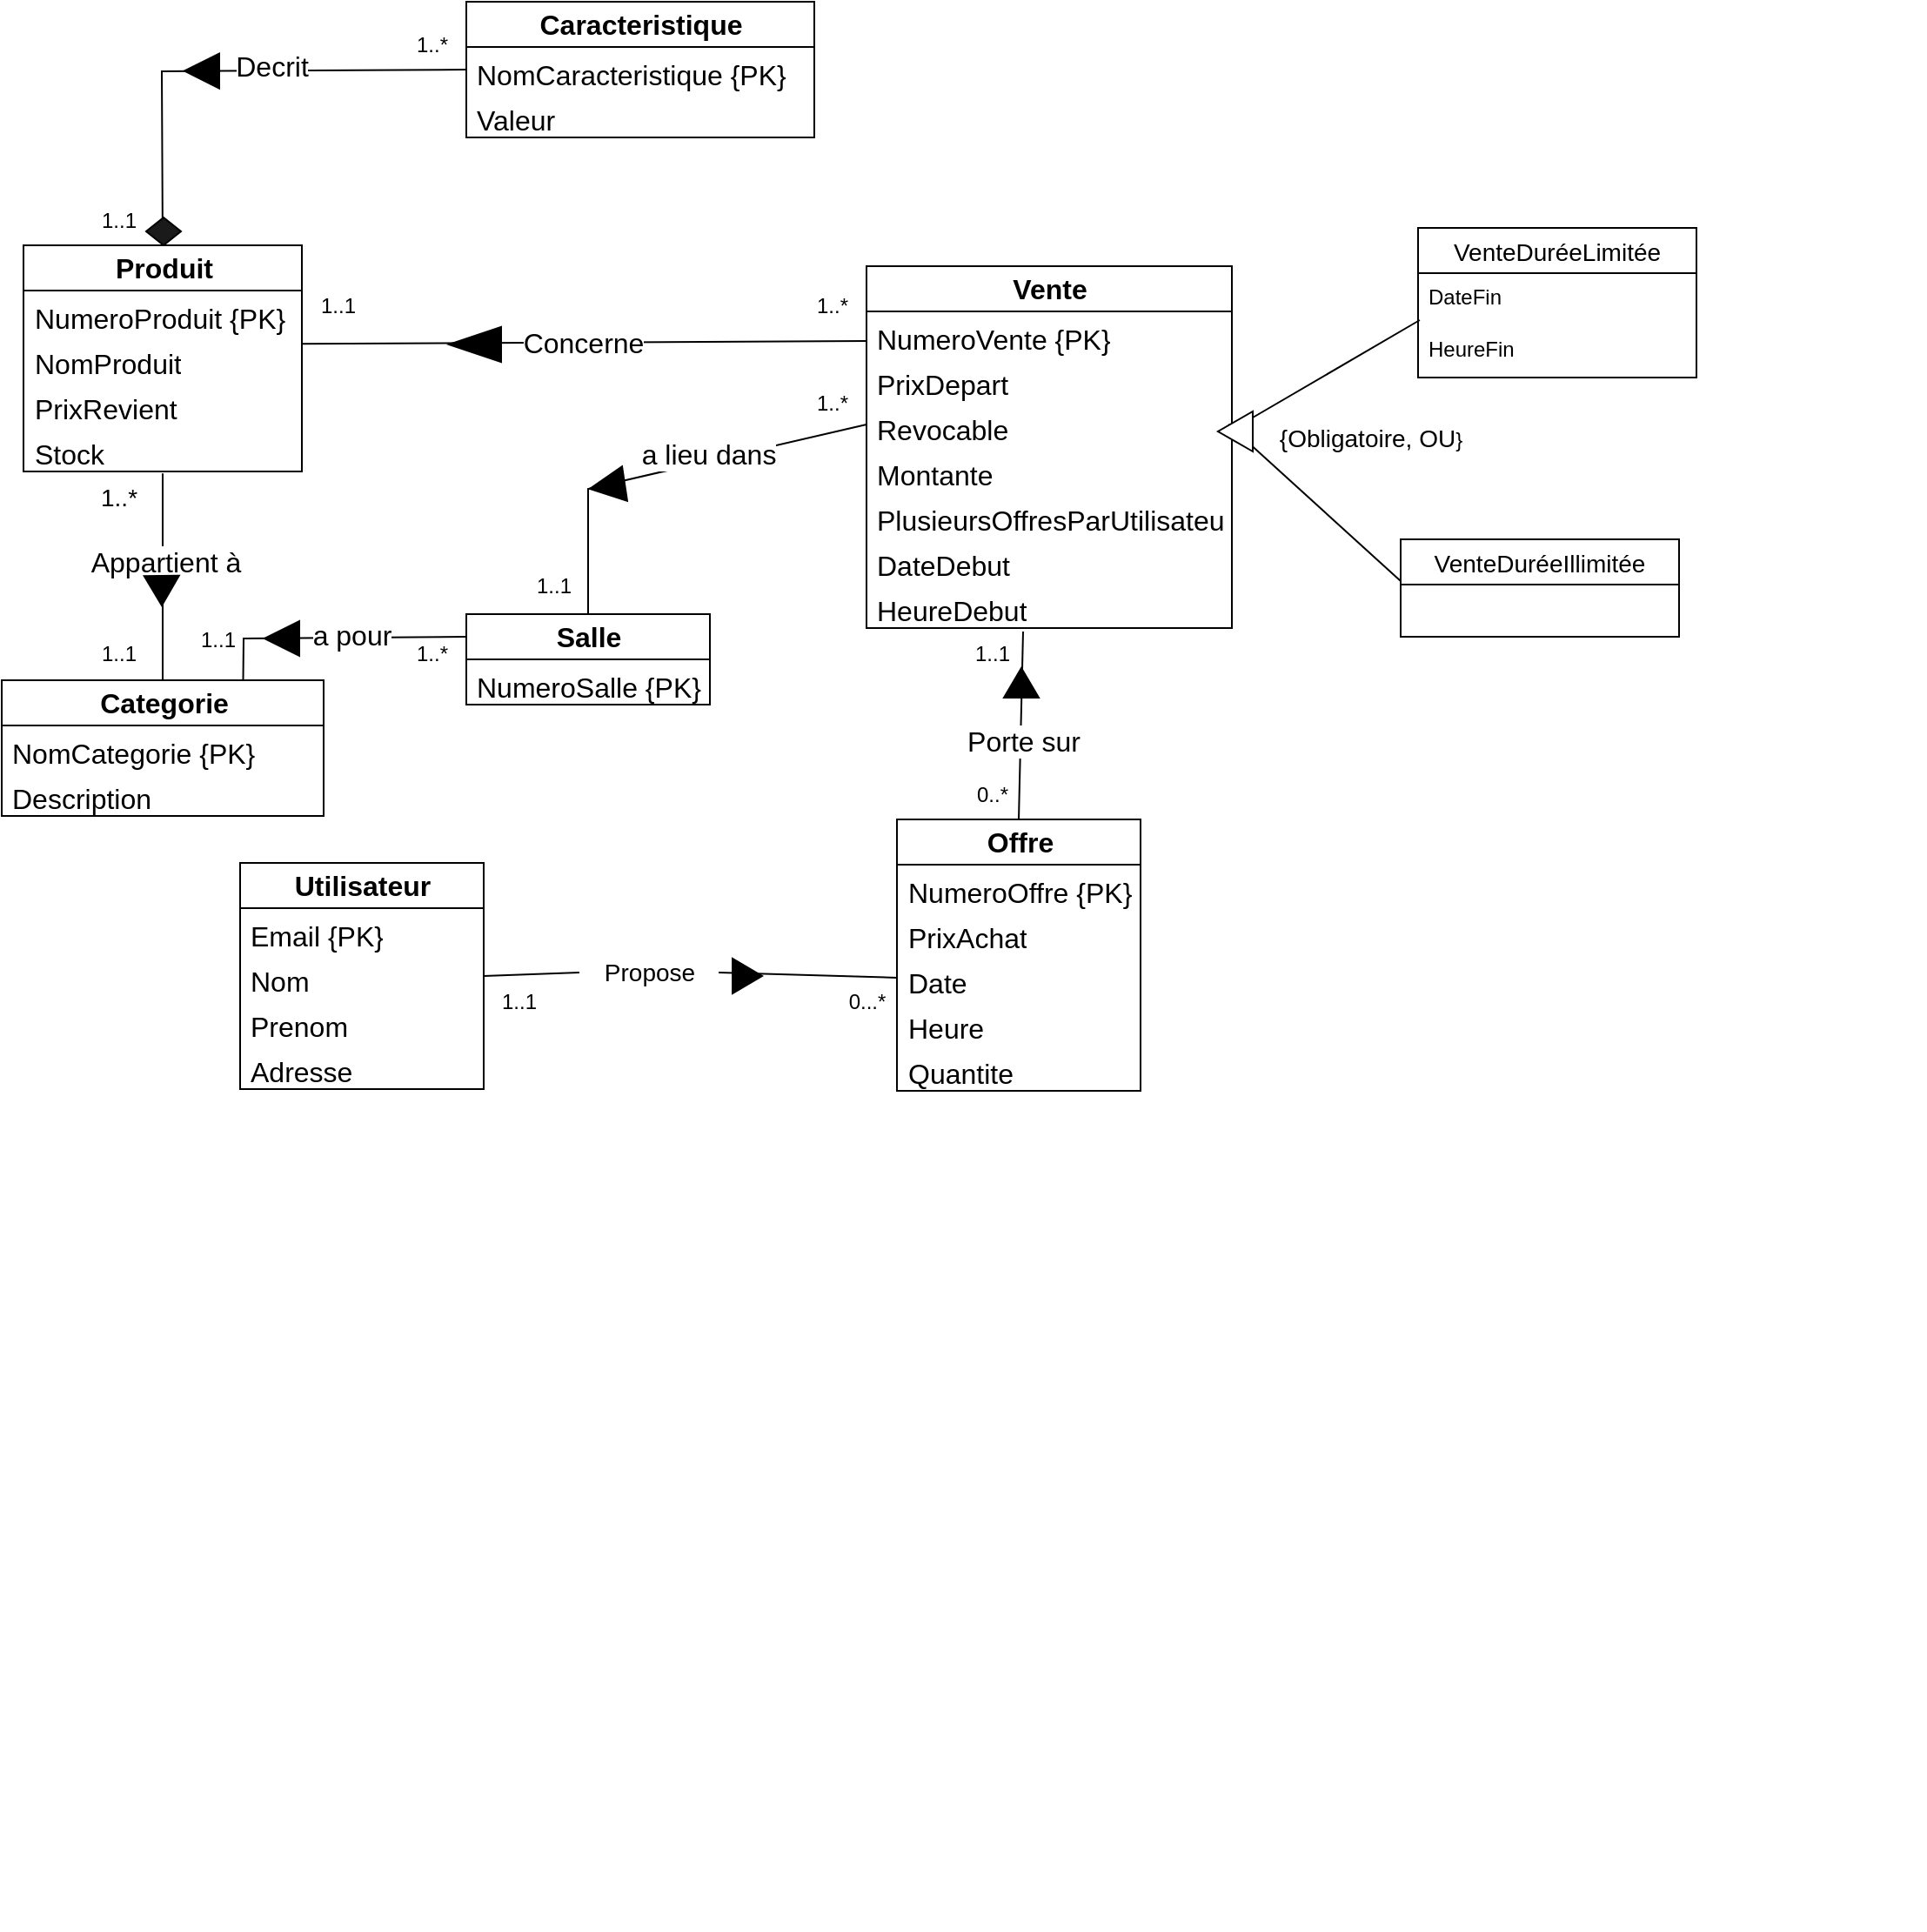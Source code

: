 <mxfile version="25.0.1">
  <diagram name="Page-1" id="RdVu133UnOC6xE2z4zcR">
    <mxGraphModel dx="1266" dy="1747" grid="1" gridSize="10" guides="1" tooltips="1" connect="1" arrows="1" fold="1" page="1" pageScale="1" pageWidth="850" pageHeight="1100" math="0" shadow="0">
      <root>
        <mxCell id="0" />
        <mxCell id="1" parent="0" />
        <mxCell id="Kk07qLeJEpXIO3rxvP4H-4" value="&lt;b&gt;Produit&lt;/b&gt;" style="swimlane;fontStyle=0;childLayout=stackLayout;horizontal=1;startSize=26;fillColor=none;horizontalStack=0;resizeParent=1;resizeParentMax=0;resizeLast=0;collapsible=1;marginBottom=0;html=1;fontSize=16;" parent="1" vertex="1">
          <mxGeometry x="65.5" y="-140" width="160" height="130" as="geometry" />
        </mxCell>
        <mxCell id="Kk07qLeJEpXIO3rxvP4H-5" value="NumeroProduit {PK}" style="text;strokeColor=none;fillColor=none;align=left;verticalAlign=top;spacingLeft=4;spacingRight=4;overflow=hidden;rotatable=0;points=[[0,0.5],[1,0.5]];portConstraint=eastwest;whiteSpace=wrap;html=1;fontSize=16;" parent="Kk07qLeJEpXIO3rxvP4H-4" vertex="1">
          <mxGeometry y="26" width="160" height="26" as="geometry" />
        </mxCell>
        <mxCell id="Kk07qLeJEpXIO3rxvP4H-6" value="NomProduit" style="text;strokeColor=none;fillColor=none;align=left;verticalAlign=top;spacingLeft=4;spacingRight=4;overflow=hidden;rotatable=0;points=[[0,0.5],[1,0.5]];portConstraint=eastwest;whiteSpace=wrap;html=1;fontSize=16;" parent="Kk07qLeJEpXIO3rxvP4H-4" vertex="1">
          <mxGeometry y="52" width="160" height="26" as="geometry" />
        </mxCell>
        <mxCell id="Kk07qLeJEpXIO3rxvP4H-8" value="PrixRevient" style="text;strokeColor=none;fillColor=none;align=left;verticalAlign=top;spacingLeft=4;spacingRight=4;overflow=hidden;rotatable=0;points=[[0,0.5],[1,0.5]];portConstraint=eastwest;whiteSpace=wrap;html=1;fontSize=16;" parent="Kk07qLeJEpXIO3rxvP4H-4" vertex="1">
          <mxGeometry y="78" width="160" height="26" as="geometry" />
        </mxCell>
        <mxCell id="Kk07qLeJEpXIO3rxvP4H-9" value="Stock" style="text;strokeColor=none;fillColor=none;align=left;verticalAlign=top;spacingLeft=4;spacingRight=4;overflow=hidden;rotatable=0;points=[[0,0.5],[1,0.5]];portConstraint=eastwest;whiteSpace=wrap;html=1;fontSize=16;" parent="Kk07qLeJEpXIO3rxvP4H-4" vertex="1">
          <mxGeometry y="104" width="160" height="26" as="geometry" />
        </mxCell>
        <mxCell id="Kk07qLeJEpXIO3rxvP4H-11" value="&lt;b&gt;Vente&lt;/b&gt;" style="swimlane;fontStyle=0;childLayout=stackLayout;horizontal=1;startSize=26;fillColor=none;horizontalStack=0;resizeParent=1;resizeParentMax=0;resizeLast=0;collapsible=1;marginBottom=0;html=1;fontSize=16;" parent="1" vertex="1">
          <mxGeometry x="550" y="-128" width="210" height="208" as="geometry" />
        </mxCell>
        <mxCell id="Kk07qLeJEpXIO3rxvP4H-12" value="NumeroVente {PK}" style="text;strokeColor=none;fillColor=none;align=left;verticalAlign=top;spacingLeft=4;spacingRight=4;overflow=hidden;rotatable=0;points=[[0,0.5],[1,0.5]];portConstraint=eastwest;whiteSpace=wrap;html=1;fontSize=16;" parent="Kk07qLeJEpXIO3rxvP4H-11" vertex="1">
          <mxGeometry y="26" width="210" height="26" as="geometry" />
        </mxCell>
        <mxCell id="Kk07qLeJEpXIO3rxvP4H-15" value="PrixDepart" style="text;strokeColor=none;fillColor=none;align=left;verticalAlign=top;spacingLeft=4;spacingRight=4;overflow=hidden;rotatable=0;points=[[0,0.5],[1,0.5]];portConstraint=eastwest;whiteSpace=wrap;html=1;fontSize=16;" parent="Kk07qLeJEpXIO3rxvP4H-11" vertex="1">
          <mxGeometry y="52" width="210" height="26" as="geometry" />
        </mxCell>
        <mxCell id="Kk07qLeJEpXIO3rxvP4H-16" value="Revocable" style="text;strokeColor=none;fillColor=none;align=left;verticalAlign=top;spacingLeft=4;spacingRight=4;overflow=hidden;rotatable=0;points=[[0,0.5],[1,0.5]];portConstraint=eastwest;whiteSpace=wrap;html=1;fontSize=16;" parent="Kk07qLeJEpXIO3rxvP4H-11" vertex="1">
          <mxGeometry y="78" width="210" height="26" as="geometry" />
        </mxCell>
        <mxCell id="Kk07qLeJEpXIO3rxvP4H-17" value="Montante" style="text;strokeColor=none;fillColor=none;align=left;verticalAlign=top;spacingLeft=4;spacingRight=4;overflow=hidden;rotatable=0;points=[[0,0.5],[1,0.5]];portConstraint=eastwest;whiteSpace=wrap;html=1;fontSize=16;" parent="Kk07qLeJEpXIO3rxvP4H-11" vertex="1">
          <mxGeometry y="104" width="210" height="26" as="geometry" />
        </mxCell>
        <mxCell id="Kk07qLeJEpXIO3rxvP4H-18" value="PlusieursOffresParUtilisateur" style="text;strokeColor=none;fillColor=none;align=left;verticalAlign=top;spacingLeft=4;spacingRight=4;overflow=hidden;rotatable=0;points=[[0,0.5],[1,0.5]];portConstraint=eastwest;whiteSpace=wrap;html=1;fontSize=16;" parent="Kk07qLeJEpXIO3rxvP4H-11" vertex="1">
          <mxGeometry y="130" width="210" height="26" as="geometry" />
        </mxCell>
        <mxCell id="3JLhLIhkKtou7sBWy52v-26" value="DateDebut" style="text;strokeColor=none;fillColor=none;align=left;verticalAlign=top;spacingLeft=4;spacingRight=4;overflow=hidden;rotatable=0;points=[[0,0.5],[1,0.5]];portConstraint=eastwest;whiteSpace=wrap;html=1;fontSize=16;" parent="Kk07qLeJEpXIO3rxvP4H-11" vertex="1">
          <mxGeometry y="156" width="210" height="26" as="geometry" />
        </mxCell>
        <mxCell id="3JLhLIhkKtou7sBWy52v-27" value="HeureDebut" style="text;strokeColor=none;fillColor=none;align=left;verticalAlign=top;spacingLeft=4;spacingRight=4;overflow=hidden;rotatable=0;points=[[0,0.5],[1,0.5]];portConstraint=eastwest;whiteSpace=wrap;html=1;fontSize=16;" parent="Kk07qLeJEpXIO3rxvP4H-11" vertex="1">
          <mxGeometry y="182" width="210" height="26" as="geometry" />
        </mxCell>
        <mxCell id="Kk07qLeJEpXIO3rxvP4H-19" value="&lt;b&gt;Salle&lt;/b&gt;" style="swimlane;fontStyle=0;childLayout=stackLayout;horizontal=1;startSize=26;fillColor=none;horizontalStack=0;resizeParent=1;resizeParentMax=0;resizeLast=0;collapsible=1;marginBottom=0;html=1;fontSize=16;" parent="1" vertex="1">
          <mxGeometry x="320" y="72" width="140" height="52" as="geometry" />
        </mxCell>
        <mxCell id="Kk07qLeJEpXIO3rxvP4H-20" value="NumeroSalle {PK}" style="text;strokeColor=none;fillColor=none;align=left;verticalAlign=top;spacingLeft=4;spacingRight=4;overflow=hidden;rotatable=0;points=[[0,0.5],[1,0.5]];portConstraint=eastwest;whiteSpace=wrap;html=1;fontSize=16;" parent="Kk07qLeJEpXIO3rxvP4H-19" vertex="1">
          <mxGeometry y="26" width="140" height="26" as="geometry" />
        </mxCell>
        <mxCell id="Kk07qLeJEpXIO3rxvP4H-23" value="&lt;b&gt;Categorie&lt;/b&gt;" style="swimlane;fontStyle=0;childLayout=stackLayout;horizontal=1;startSize=26;fillColor=none;horizontalStack=0;resizeParent=1;resizeParentMax=0;resizeLast=0;collapsible=1;marginBottom=0;html=1;fontSize=16;" parent="1" vertex="1">
          <mxGeometry x="53" y="110" width="185" height="78" as="geometry" />
        </mxCell>
        <mxCell id="Kk07qLeJEpXIO3rxvP4H-24" value="NomCategorie {PK}" style="text;strokeColor=none;fillColor=none;align=left;verticalAlign=top;spacingLeft=4;spacingRight=4;overflow=hidden;rotatable=0;points=[[0,0.5],[1,0.5]];portConstraint=eastwest;whiteSpace=wrap;html=1;fontSize=16;" parent="Kk07qLeJEpXIO3rxvP4H-23" vertex="1">
          <mxGeometry y="26" width="185" height="26" as="geometry" />
        </mxCell>
        <mxCell id="Kk07qLeJEpXIO3rxvP4H-25" value="Description" style="text;strokeColor=none;fillColor=none;align=left;verticalAlign=top;spacingLeft=4;spacingRight=4;overflow=hidden;rotatable=0;points=[[0,0.5],[1,0.5]];portConstraint=eastwest;whiteSpace=wrap;html=1;fontSize=16;" parent="Kk07qLeJEpXIO3rxvP4H-23" vertex="1">
          <mxGeometry y="52" width="185" height="26" as="geometry" />
        </mxCell>
        <mxCell id="Kk07qLeJEpXIO3rxvP4H-27" value="&lt;b&gt;Offre&lt;/b&gt;" style="swimlane;fontStyle=0;childLayout=stackLayout;horizontal=1;startSize=26;fillColor=none;horizontalStack=0;resizeParent=1;resizeParentMax=0;resizeLast=0;collapsible=1;marginBottom=0;html=1;fontSize=16;" parent="1" vertex="1">
          <mxGeometry x="567.5" y="190" width="140" height="156" as="geometry" />
        </mxCell>
        <mxCell id="Kk07qLeJEpXIO3rxvP4H-44" value="NumeroOffre {PK}" style="text;strokeColor=none;fillColor=none;align=left;verticalAlign=top;spacingLeft=4;spacingRight=4;overflow=hidden;rotatable=0;points=[[0,0.5],[1,0.5]];portConstraint=eastwest;whiteSpace=wrap;html=1;fontSize=16;" parent="Kk07qLeJEpXIO3rxvP4H-27" vertex="1">
          <mxGeometry y="26" width="140" height="26" as="geometry" />
        </mxCell>
        <mxCell id="Kk07qLeJEpXIO3rxvP4H-29" value="PrixAchat" style="text;strokeColor=none;fillColor=none;align=left;verticalAlign=top;spacingLeft=4;spacingRight=4;overflow=hidden;rotatable=0;points=[[0,0.5],[1,0.5]];portConstraint=eastwest;whiteSpace=wrap;html=1;fontSize=16;" parent="Kk07qLeJEpXIO3rxvP4H-27" vertex="1">
          <mxGeometry y="52" width="140" height="26" as="geometry" />
        </mxCell>
        <mxCell id="Kk07qLeJEpXIO3rxvP4H-30" value="Date" style="text;strokeColor=none;fillColor=none;align=left;verticalAlign=top;spacingLeft=4;spacingRight=4;overflow=hidden;rotatable=0;points=[[0,0.5],[1,0.5]];portConstraint=eastwest;whiteSpace=wrap;html=1;fontSize=16;" parent="Kk07qLeJEpXIO3rxvP4H-27" vertex="1">
          <mxGeometry y="78" width="140" height="26" as="geometry" />
        </mxCell>
        <mxCell id="Kk07qLeJEpXIO3rxvP4H-31" value="Heure" style="text;strokeColor=none;fillColor=none;align=left;verticalAlign=top;spacingLeft=4;spacingRight=4;overflow=hidden;rotatable=0;points=[[0,0.5],[1,0.5]];portConstraint=eastwest;whiteSpace=wrap;html=1;fontSize=16;" parent="Kk07qLeJEpXIO3rxvP4H-27" vertex="1">
          <mxGeometry y="104" width="140" height="26" as="geometry" />
        </mxCell>
        <mxCell id="3JLhLIhkKtou7sBWy52v-13" value="Quantite" style="text;strokeColor=none;fillColor=none;align=left;verticalAlign=top;spacingLeft=4;spacingRight=4;overflow=hidden;rotatable=0;points=[[0,0.5],[1,0.5]];portConstraint=eastwest;whiteSpace=wrap;html=1;fontSize=16;" parent="Kk07qLeJEpXIO3rxvP4H-27" vertex="1">
          <mxGeometry y="130" width="140" height="26" as="geometry" />
        </mxCell>
        <mxCell id="Kk07qLeJEpXIO3rxvP4H-33" value="&lt;b&gt;Utilisateur&lt;/b&gt;" style="swimlane;fontStyle=0;childLayout=stackLayout;horizontal=1;startSize=26;fillColor=none;horizontalStack=0;resizeParent=1;resizeParentMax=0;resizeLast=0;collapsible=1;marginBottom=0;html=1;fontSize=16;" parent="1" vertex="1">
          <mxGeometry x="190" y="215" width="140" height="130" as="geometry" />
        </mxCell>
        <mxCell id="Kk07qLeJEpXIO3rxvP4H-34" value="Email {PK}" style="text;strokeColor=none;fillColor=none;align=left;verticalAlign=top;spacingLeft=4;spacingRight=4;overflow=hidden;rotatable=0;points=[[0,0.5],[1,0.5]];portConstraint=eastwest;whiteSpace=wrap;html=1;fontSize=16;" parent="Kk07qLeJEpXIO3rxvP4H-33" vertex="1">
          <mxGeometry y="26" width="140" height="26" as="geometry" />
        </mxCell>
        <mxCell id="Kk07qLeJEpXIO3rxvP4H-35" value="Nom" style="text;strokeColor=none;fillColor=none;align=left;verticalAlign=top;spacingLeft=4;spacingRight=4;overflow=hidden;rotatable=0;points=[[0,0.5],[1,0.5]];portConstraint=eastwest;whiteSpace=wrap;html=1;fontSize=16;" parent="Kk07qLeJEpXIO3rxvP4H-33" vertex="1">
          <mxGeometry y="52" width="140" height="26" as="geometry" />
        </mxCell>
        <mxCell id="Kk07qLeJEpXIO3rxvP4H-36" value="Prenom" style="text;strokeColor=none;fillColor=none;align=left;verticalAlign=top;spacingLeft=4;spacingRight=4;overflow=hidden;rotatable=0;points=[[0,0.5],[1,0.5]];portConstraint=eastwest;whiteSpace=wrap;html=1;fontSize=16;" parent="Kk07qLeJEpXIO3rxvP4H-33" vertex="1">
          <mxGeometry y="78" width="140" height="26" as="geometry" />
        </mxCell>
        <mxCell id="Kk07qLeJEpXIO3rxvP4H-37" value="Adresse" style="text;strokeColor=none;fillColor=none;align=left;verticalAlign=top;spacingLeft=4;spacingRight=4;overflow=hidden;rotatable=0;points=[[0,0.5],[1,0.5]];portConstraint=eastwest;whiteSpace=wrap;html=1;fontSize=16;" parent="Kk07qLeJEpXIO3rxvP4H-33" vertex="1">
          <mxGeometry y="104" width="140" height="26" as="geometry" />
        </mxCell>
        <mxCell id="Kk07qLeJEpXIO3rxvP4H-38" value="Caracteristique" style="swimlane;fontStyle=1;childLayout=stackLayout;horizontal=1;startSize=26;fillColor=none;horizontalStack=0;resizeParent=1;resizeParentMax=0;resizeLast=0;collapsible=1;marginBottom=0;html=1;fontSize=16;" parent="1" vertex="1">
          <mxGeometry x="320" y="-280" width="200" height="78" as="geometry" />
        </mxCell>
        <mxCell id="Kk07qLeJEpXIO3rxvP4H-39" value="NomCaracteristique {PK}" style="text;strokeColor=none;fillColor=none;align=left;verticalAlign=top;spacingLeft=4;spacingRight=4;overflow=hidden;rotatable=0;points=[[0,0.5],[1,0.5]];portConstraint=eastwest;whiteSpace=wrap;html=1;fontSize=16;" parent="Kk07qLeJEpXIO3rxvP4H-38" vertex="1">
          <mxGeometry y="26" width="200" height="26" as="geometry" />
        </mxCell>
        <mxCell id="Kk07qLeJEpXIO3rxvP4H-40" value="Valeur" style="text;strokeColor=none;fillColor=none;align=left;verticalAlign=top;spacingLeft=4;spacingRight=4;overflow=hidden;rotatable=0;points=[[0,0.5],[1,0.5]];portConstraint=eastwest;whiteSpace=wrap;html=1;fontSize=16;" parent="Kk07qLeJEpXIO3rxvP4H-38" vertex="1">
          <mxGeometry y="52" width="200" height="26" as="geometry" />
        </mxCell>
        <mxCell id="hAUJ3z7LRYUVtZKlm26i-2" value="" style="endArrow=none;html=1;rounded=0;exitX=0.997;exitY=0.179;exitDx=0;exitDy=0;entryX=0;entryY=0.5;entryDx=0;entryDy=0;fontSize=16;exitPerimeter=0;" parent="1" source="Kk07qLeJEpXIO3rxvP4H-6" edge="1">
          <mxGeometry relative="1" as="geometry">
            <mxPoint x="300" y="-80" as="sourcePoint" />
            <mxPoint x="550" y="-85" as="targetPoint" />
          </mxGeometry>
        </mxCell>
        <mxCell id="hAUJ3z7LRYUVtZKlm26i-11" value="Concerne" style="edgeLabel;html=1;align=center;verticalAlign=middle;resizable=0;points=[];fontSize=16;" parent="hAUJ3z7LRYUVtZKlm26i-2" vertex="1" connectable="0">
          <mxGeometry x="-0.006" relative="1" as="geometry">
            <mxPoint as="offset" />
          </mxGeometry>
        </mxCell>
        <mxCell id="hAUJ3z7LRYUVtZKlm26i-5" value="" style="endArrow=none;html=1;rounded=0;entryX=0;entryY=0.5;entryDx=0;entryDy=0;exitX=0.5;exitY=0;exitDx=0;exitDy=0;fontSize=16;" parent="1" source="Kk07qLeJEpXIO3rxvP4H-4" target="Kk07qLeJEpXIO3rxvP4H-39" edge="1">
          <mxGeometry relative="1" as="geometry">
            <mxPoint x="150" y="-241.71" as="sourcePoint" />
            <mxPoint x="310" y="-241.71" as="targetPoint" />
            <Array as="points">
              <mxPoint x="145" y="-240" />
            </Array>
          </mxGeometry>
        </mxCell>
        <mxCell id="hAUJ3z7LRYUVtZKlm26i-12" value="Decrit" style="edgeLabel;html=1;align=center;verticalAlign=middle;resizable=0;points=[];fontSize=16;" parent="hAUJ3z7LRYUVtZKlm26i-5" vertex="1" connectable="0">
          <mxGeometry x="0.187" y="3" relative="1" as="geometry">
            <mxPoint as="offset" />
          </mxGeometry>
        </mxCell>
        <mxCell id="hAUJ3z7LRYUVtZKlm26i-6" value="" style="endArrow=none;html=1;rounded=0;entryX=0;entryY=0.5;entryDx=0;entryDy=0;exitX=0.5;exitY=0;exitDx=0;exitDy=0;fontSize=16;" parent="1" source="Kk07qLeJEpXIO3rxvP4H-19" target="Kk07qLeJEpXIO3rxvP4H-16" edge="1">
          <mxGeometry relative="1" as="geometry">
            <mxPoint x="360" y="12" as="sourcePoint" />
            <mxPoint x="520" y="12" as="targetPoint" />
            <Array as="points">
              <mxPoint x="390" />
            </Array>
          </mxGeometry>
        </mxCell>
        <mxCell id="hAUJ3z7LRYUVtZKlm26i-15" value="a lieu dans" style="edgeLabel;html=1;align=center;verticalAlign=middle;resizable=0;points=[];fontSize=16;" parent="hAUJ3z7LRYUVtZKlm26i-6" vertex="1" connectable="0">
          <mxGeometry x="0.221" y="4" relative="1" as="geometry">
            <mxPoint as="offset" />
          </mxGeometry>
        </mxCell>
        <mxCell id="hAUJ3z7LRYUVtZKlm26i-7" value="" style="endArrow=none;html=1;rounded=0;exitX=0.5;exitY=1.044;exitDx=0;exitDy=0;exitPerimeter=0;entryX=0.5;entryY=0;entryDx=0;entryDy=0;fontSize=16;" parent="1" source="Kk07qLeJEpXIO3rxvP4H-9" target="Kk07qLeJEpXIO3rxvP4H-23" edge="1">
          <mxGeometry relative="1" as="geometry">
            <mxPoint x="146.44" y="11.13" as="sourcePoint" />
            <mxPoint x="400" y="70" as="targetPoint" />
          </mxGeometry>
        </mxCell>
        <mxCell id="hAUJ3z7LRYUVtZKlm26i-13" value="Appartient à" style="edgeLabel;html=1;align=center;verticalAlign=middle;resizable=0;points=[];fontSize=16;" parent="hAUJ3z7LRYUVtZKlm26i-7" vertex="1" connectable="0">
          <mxGeometry x="-0.007" y="1" relative="1" as="geometry">
            <mxPoint y="-8" as="offset" />
          </mxGeometry>
        </mxCell>
        <mxCell id="hAUJ3z7LRYUVtZKlm26i-8" value="" style="endArrow=none;html=1;rounded=0;exitX=0.75;exitY=0;exitDx=0;exitDy=0;entryX=0;entryY=0.25;entryDx=0;entryDy=0;fontSize=16;" parent="1" source="Kk07qLeJEpXIO3rxvP4H-23" target="Kk07qLeJEpXIO3rxvP4H-19" edge="1">
          <mxGeometry relative="1" as="geometry">
            <mxPoint x="240" y="70" as="sourcePoint" />
            <mxPoint x="400" y="70" as="targetPoint" />
            <Array as="points">
              <mxPoint x="192" y="86" />
            </Array>
          </mxGeometry>
        </mxCell>
        <mxCell id="hAUJ3z7LRYUVtZKlm26i-14" value="a pour" style="edgeLabel;html=1;align=center;verticalAlign=middle;resizable=0;points=[];fontSize=16;" parent="hAUJ3z7LRYUVtZKlm26i-8" vertex="1" connectable="0">
          <mxGeometry x="0.134" y="2" relative="1" as="geometry">
            <mxPoint as="offset" />
          </mxGeometry>
        </mxCell>
        <mxCell id="hAUJ3z7LRYUVtZKlm26i-9" value="" style="endArrow=none;html=1;rounded=0;entryX=0.95;entryY=0.067;entryDx=0;entryDy=0;entryPerimeter=0;exitX=0.5;exitY=0;exitDx=0;exitDy=0;fontSize=16;" parent="1" source="Kk07qLeJEpXIO3rxvP4H-27" target="hAUJ3z7LRYUVtZKlm26i-39" edge="1">
          <mxGeometry relative="1" as="geometry">
            <mxPoint x="240" y="70" as="sourcePoint" />
            <mxPoint x="400" y="70" as="targetPoint" />
          </mxGeometry>
        </mxCell>
        <mxCell id="hAUJ3z7LRYUVtZKlm26i-16" value="Porte sur" style="edgeLabel;html=1;align=center;verticalAlign=middle;resizable=0;points=[];fontSize=16;" parent="hAUJ3z7LRYUVtZKlm26i-9" vertex="1" connectable="0">
          <mxGeometry x="-0.151" y="-1" relative="1" as="geometry">
            <mxPoint y="1" as="offset" />
          </mxGeometry>
        </mxCell>
        <mxCell id="hAUJ3z7LRYUVtZKlm26i-10" value="" style="endArrow=none;html=1;rounded=0;entryX=0;entryY=0.5;entryDx=0;entryDy=0;exitX=1;exitY=0.5;exitDx=0;exitDy=0;fontSize=16;" parent="1" source="3JLhLIhkKtou7sBWy52v-16" target="Kk07qLeJEpXIO3rxvP4H-30" edge="1">
          <mxGeometry relative="1" as="geometry">
            <mxPoint x="240" y="210" as="sourcePoint" />
            <mxPoint x="400" y="210" as="targetPoint" />
          </mxGeometry>
        </mxCell>
        <mxCell id="hAUJ3z7LRYUVtZKlm26i-20" value="" style="shape=mxgraph.arrows2.wedgeArrow;html=1;bendable=0;startWidth=10;fillColor=strokeColor;defaultFillColor=invert;defaultGradientColor=invert;rounded=0;" parent="1" edge="1">
          <mxGeometry width="100" height="100" relative="1" as="geometry">
            <mxPoint x="340" y="-83" as="sourcePoint" />
            <mxPoint x="310" y="-83" as="targetPoint" />
          </mxGeometry>
        </mxCell>
        <mxCell id="hAUJ3z7LRYUVtZKlm26i-21" value="" style="shape=mxgraph.arrows2.wedgeArrow;html=1;bendable=0;startWidth=10;fillColor=strokeColor;defaultFillColor=invert;defaultGradientColor=invert;rounded=0;" parent="1" edge="1">
          <mxGeometry width="100" height="100" relative="1" as="geometry">
            <mxPoint x="178" y="-240.21" as="sourcePoint" />
            <mxPoint x="158" y="-240.21" as="targetPoint" />
          </mxGeometry>
        </mxCell>
        <mxCell id="hAUJ3z7LRYUVtZKlm26i-22" value="" style="shape=mxgraph.arrows2.wedgeArrow;html=1;bendable=0;startWidth=10;fillColor=strokeColor;defaultFillColor=invert;defaultGradientColor=invert;rounded=0;" parent="1" edge="1">
          <mxGeometry width="100" height="100" relative="1" as="geometry">
            <mxPoint x="411" y="-3" as="sourcePoint" />
            <mxPoint x="391" as="targetPoint" />
          </mxGeometry>
        </mxCell>
        <mxCell id="hAUJ3z7LRYUVtZKlm26i-23" value="" style="shape=mxgraph.arrows2.wedgeArrow;html=1;bendable=0;startWidth=10;fillColor=strokeColor;defaultFillColor=invert;defaultGradientColor=invert;rounded=0;" parent="1" edge="1">
          <mxGeometry width="100" height="100" relative="1" as="geometry">
            <mxPoint x="224" y="86" as="sourcePoint" />
            <mxPoint x="204" y="86" as="targetPoint" />
          </mxGeometry>
        </mxCell>
        <mxCell id="hAUJ3z7LRYUVtZKlm26i-25" value="" style="shape=mxgraph.arrows2.wedgeArrow;html=1;bendable=0;startWidth=10;fillColor=strokeColor;defaultFillColor=invert;defaultGradientColor=invert;rounded=0;" parent="1" edge="1">
          <mxGeometry width="100" height="100" relative="1" as="geometry">
            <mxPoint x="144.88" y="50" as="sourcePoint" />
            <mxPoint x="145" y="67" as="targetPoint" />
          </mxGeometry>
        </mxCell>
        <mxCell id="hAUJ3z7LRYUVtZKlm26i-26" value="" style="shape=mxgraph.arrows2.wedgeArrow;html=1;bendable=0;startWidth=10;fillColor=strokeColor;defaultFillColor=invert;defaultGradientColor=invert;rounded=0;entryX=1;entryY=1.1;entryDx=0;entryDy=0;entryPerimeter=0;" parent="1" edge="1">
          <mxGeometry width="100" height="100" relative="1" as="geometry">
            <mxPoint x="639" y="120" as="sourcePoint" />
            <mxPoint x="639" y="103" as="targetPoint" />
          </mxGeometry>
        </mxCell>
        <mxCell id="hAUJ3z7LRYUVtZKlm26i-27" value="1..1" style="text;html=1;align=center;verticalAlign=middle;resizable=0;points=[];autosize=1;strokeColor=none;fillColor=none;" parent="1" vertex="1">
          <mxGeometry x="100" y="-169" width="40" height="30" as="geometry" />
        </mxCell>
        <mxCell id="hAUJ3z7LRYUVtZKlm26i-30" value="1..*" style="text;html=1;align=center;verticalAlign=middle;resizable=0;points=[];autosize=1;strokeColor=none;fillColor=none;" parent="1" vertex="1">
          <mxGeometry x="280" y="-270" width="40" height="30" as="geometry" />
        </mxCell>
        <mxCell id="hAUJ3z7LRYUVtZKlm26i-31" value="1..1" style="text;html=1;align=center;verticalAlign=middle;resizable=0;points=[];autosize=1;strokeColor=none;fillColor=none;" parent="1" vertex="1">
          <mxGeometry x="225.5" y="-120" width="40" height="30" as="geometry" />
        </mxCell>
        <mxCell id="hAUJ3z7LRYUVtZKlm26i-32" value="1..*" style="text;html=1;align=center;verticalAlign=middle;resizable=0;points=[];autosize=1;strokeColor=none;fillColor=none;" parent="1" vertex="1">
          <mxGeometry x="510" y="-120" width="40" height="30" as="geometry" />
        </mxCell>
        <mxCell id="hAUJ3z7LRYUVtZKlm26i-33" value="&lt;font style=&quot;font-size: 14px;&quot;&gt;1..*&lt;/font&gt;" style="text;html=1;align=center;verticalAlign=middle;resizable=0;points=[];autosize=1;strokeColor=none;fillColor=none;" parent="1" vertex="1">
          <mxGeometry x="100" y="-10" width="40" height="30" as="geometry" />
        </mxCell>
        <mxCell id="hAUJ3z7LRYUVtZKlm26i-34" value="1..1" style="text;html=1;align=center;verticalAlign=middle;resizable=0;points=[];autosize=1;strokeColor=none;fillColor=none;" parent="1" vertex="1">
          <mxGeometry x="100" y="80" width="40" height="30" as="geometry" />
        </mxCell>
        <mxCell id="hAUJ3z7LRYUVtZKlm26i-35" value="1..1" style="text;html=1;align=center;verticalAlign=middle;resizable=0;points=[];autosize=1;strokeColor=none;fillColor=none;" parent="1" vertex="1">
          <mxGeometry x="157" y="72" width="40" height="30" as="geometry" />
        </mxCell>
        <mxCell id="hAUJ3z7LRYUVtZKlm26i-36" value="1..*" style="text;html=1;align=center;verticalAlign=middle;resizable=0;points=[];autosize=1;strokeColor=none;fillColor=none;" parent="1" vertex="1">
          <mxGeometry x="280" y="80" width="40" height="30" as="geometry" />
        </mxCell>
        <mxCell id="hAUJ3z7LRYUVtZKlm26i-37" value="1..1" style="text;html=1;align=center;verticalAlign=middle;resizable=0;points=[];autosize=1;strokeColor=none;fillColor=none;" parent="1" vertex="1">
          <mxGeometry x="350" y="41" width="40" height="30" as="geometry" />
        </mxCell>
        <mxCell id="hAUJ3z7LRYUVtZKlm26i-38" value="1..*" style="text;html=1;align=center;verticalAlign=middle;resizable=0;points=[];autosize=1;strokeColor=none;fillColor=none;" parent="1" vertex="1">
          <mxGeometry x="510" y="-64" width="40" height="30" as="geometry" />
        </mxCell>
        <mxCell id="hAUJ3z7LRYUVtZKlm26i-39" value="1..1" style="text;html=1;align=center;verticalAlign=middle;resizable=0;points=[];autosize=1;strokeColor=none;fillColor=none;" parent="1" vertex="1">
          <mxGeometry x="602" y="80" width="40" height="30" as="geometry" />
        </mxCell>
        <mxCell id="hAUJ3z7LRYUVtZKlm26i-40" value="0..*" style="text;html=1;align=center;verticalAlign=middle;resizable=0;points=[];autosize=1;strokeColor=none;fillColor=none;" parent="1" vertex="1">
          <mxGeometry x="602" y="161" width="40" height="30" as="geometry" />
        </mxCell>
        <mxCell id="hAUJ3z7LRYUVtZKlm26i-41" value="0...*" style="text;html=1;align=center;verticalAlign=middle;resizable=0;points=[];autosize=1;strokeColor=none;fillColor=none;" parent="1" vertex="1">
          <mxGeometry x="530" y="280" width="40" height="30" as="geometry" />
        </mxCell>
        <mxCell id="hAUJ3z7LRYUVtZKlm26i-42" value="1..1" style="text;html=1;align=center;verticalAlign=middle;resizable=0;points=[];autosize=1;strokeColor=none;fillColor=none;" parent="1" vertex="1">
          <mxGeometry x="330" y="280" width="40" height="30" as="geometry" />
        </mxCell>
        <mxCell id="3JLhLIhkKtou7sBWy52v-3" style="edgeStyle=orthogonalEdgeStyle;rounded=0;orthogonalLoop=1;jettySize=auto;html=1;entryX=0.5;entryY=0;entryDx=0;entryDy=0;" parent="1" edge="1">
          <mxGeometry relative="1" as="geometry">
            <mxPoint x="1150" y="820" as="sourcePoint" />
            <mxPoint x="1150" y="820" as="targetPoint" />
          </mxGeometry>
        </mxCell>
        <mxCell id="3JLhLIhkKtou7sBWy52v-12" value="" style="rhombus;whiteSpace=wrap;html=1;fillColor=#1A1A1A;" parent="1" vertex="1">
          <mxGeometry x="136" y="-156" width="20" height="16" as="geometry" />
        </mxCell>
        <mxCell id="3JLhLIhkKtou7sBWy52v-15" value="" style="shape=mxgraph.arrows2.wedgeArrow;html=1;bendable=0;startWidth=10;fillColor=strokeColor;defaultFillColor=invert;defaultGradientColor=invert;rounded=0;exitX=1.038;exitY=0.5;exitDx=0;exitDy=0;exitPerimeter=0;" parent="1" edge="1">
          <mxGeometry width="100" height="100" relative="1" as="geometry">
            <mxPoint x="473.04" y="280" as="sourcePoint" />
            <mxPoint x="490" y="280" as="targetPoint" />
          </mxGeometry>
        </mxCell>
        <mxCell id="3JLhLIhkKtou7sBWy52v-17" value="" style="endArrow=none;html=1;rounded=0;entryX=0;entryY=0.5;entryDx=0;entryDy=0;exitX=1;exitY=0.5;exitDx=0;exitDy=0;fontSize=16;" parent="1" source="Kk07qLeJEpXIO3rxvP4H-35" target="3JLhLIhkKtou7sBWy52v-16" edge="1">
          <mxGeometry relative="1" as="geometry">
            <mxPoint x="330" y="280" as="sourcePoint" />
            <mxPoint x="568" y="281" as="targetPoint" />
          </mxGeometry>
        </mxCell>
        <mxCell id="3JLhLIhkKtou7sBWy52v-16" value="&lt;font style=&quot;font-size: 14px;&quot;&gt;Propose&lt;/font&gt;" style="text;html=1;align=center;verticalAlign=middle;resizable=0;points=[];autosize=1;strokeColor=none;fillColor=#FFFFFF;" parent="1" vertex="1">
          <mxGeometry x="385" y="263" width="80" height="30" as="geometry" />
        </mxCell>
        <mxCell id="3JLhLIhkKtou7sBWy52v-18" value="VenteDuréeLimitée" style="swimlane;fontStyle=0;childLayout=stackLayout;horizontal=1;startSize=26;horizontalStack=0;resizeParent=1;resizeParentMax=0;resizeLast=0;collapsible=1;marginBottom=0;align=center;fontSize=14;" parent="1" vertex="1">
          <mxGeometry x="867" y="-150" width="160" height="86" as="geometry" />
        </mxCell>
        <mxCell id="3JLhLIhkKtou7sBWy52v-19" value="DateFin" style="text;strokeColor=none;fillColor=none;spacingLeft=4;spacingRight=4;overflow=hidden;rotatable=0;points=[[0,0.5],[1,0.5]];portConstraint=eastwest;fontSize=12;whiteSpace=wrap;html=1;" parent="3JLhLIhkKtou7sBWy52v-18" vertex="1">
          <mxGeometry y="26" width="160" height="30" as="geometry" />
        </mxCell>
        <mxCell id="3JLhLIhkKtou7sBWy52v-20" value="HeureFin" style="text;strokeColor=none;fillColor=none;spacingLeft=4;spacingRight=4;overflow=hidden;rotatable=0;points=[[0,0.5],[1,0.5]];portConstraint=eastwest;fontSize=12;whiteSpace=wrap;html=1;" parent="3JLhLIhkKtou7sBWy52v-18" vertex="1">
          <mxGeometry y="56" width="160" height="30" as="geometry" />
        </mxCell>
        <mxCell id="3JLhLIhkKtou7sBWy52v-22" value="VenteDuréeIllimitée" style="swimlane;fontStyle=0;childLayout=stackLayout;horizontal=1;startSize=26;horizontalStack=0;resizeParent=1;resizeParentMax=0;resizeLast=0;collapsible=1;marginBottom=0;align=center;fontSize=14;" parent="1" vertex="1">
          <mxGeometry x="857" y="29" width="160" height="56" as="geometry" />
        </mxCell>
        <mxCell id="3JLhLIhkKtou7sBWy52v-31" value="" style="endArrow=none;html=1;rounded=0;entryX=0.006;entryY=0.8;entryDx=0;entryDy=0;entryPerimeter=0;exitX=1;exitY=0.5;exitDx=0;exitDy=0;" parent="1" edge="1">
          <mxGeometry width="50" height="50" relative="1" as="geometry">
            <mxPoint x="760" y="-34" as="sourcePoint" />
            <mxPoint x="867.96" y="-97" as="targetPoint" />
          </mxGeometry>
        </mxCell>
        <mxCell id="3JLhLIhkKtou7sBWy52v-32" value="" style="endArrow=none;html=1;rounded=0;entryX=0;entryY=0.5;entryDx=0;entryDy=0;" parent="1" edge="1">
          <mxGeometry width="50" height="50" relative="1" as="geometry">
            <mxPoint x="758" y="-37" as="sourcePoint" />
            <mxPoint x="857" y="53" as="targetPoint" />
          </mxGeometry>
        </mxCell>
        <mxCell id="3JLhLIhkKtou7sBWy52v-33" value="" style="triangle;whiteSpace=wrap;html=1;rotation=-180;" parent="1" vertex="1">
          <mxGeometry x="752" y="-44.5" width="20" height="23" as="geometry" />
        </mxCell>
        <mxCell id="3JLhLIhkKtou7sBWy52v-34" value="&lt;font style=&quot;font-size: 14px;&quot;&gt;{Obligatoire, OU&lt;/font&gt;}" style="text;html=1;align=center;verticalAlign=middle;whiteSpace=wrap;rounded=0;" parent="1" vertex="1">
          <mxGeometry x="780" y="-44.5" width="120" height="30" as="geometry" />
        </mxCell>
      </root>
    </mxGraphModel>
  </diagram>
</mxfile>
